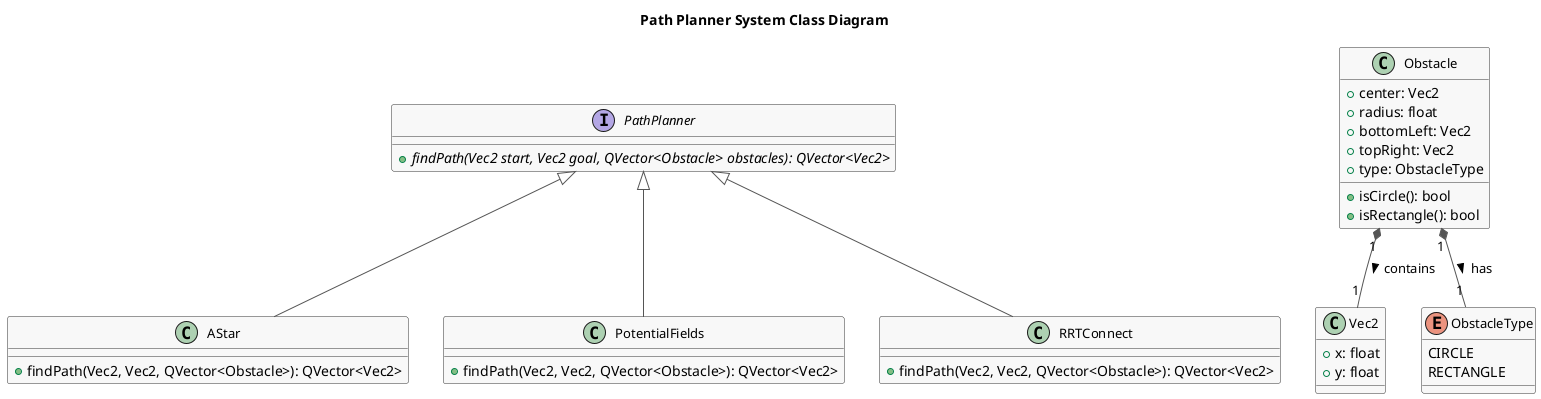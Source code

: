 @startuml pathplanner_classes
title Path Planner System Class Diagram
skinparam class {
    BackgroundColor #F8F8F8
    BorderColor #333
    ArrowColor #555
    FontSize 13
}

interface PathPlanner {
  + {abstract} findPath(Vec2 start, Vec2 goal, QVector<Obstacle> obstacles): QVector<Vec2>
}

class AStar {
  + findPath(Vec2, Vec2, QVector<Obstacle>): QVector<Vec2>
}

class PotentialFields {
  + findPath(Vec2, Vec2, QVector<Obstacle>): QVector<Vec2>
}

class RRTConnect {
  + findPath(Vec2, Vec2, QVector<Obstacle>): QVector<Vec2>
}

' Data Types
class Vec2 {
  + x: float
  + y: float
}

enum ObstacleType {
  CIRCLE
  RECTANGLE
}

class Obstacle {
  + center: Vec2
  + radius: float
  + bottomLeft: Vec2
  + topRight: Vec2
  + type: ObstacleType
  + isCircle(): bool
  + isRectangle(): bool
}

' Relationships
PathPlanner <|-- AStar
PathPlanner <|-- PotentialFields
PathPlanner <|-- RRTConnect

Obstacle "1" *-- "1" Vec2 : contains >
Obstacle "1" *-- "1" ObstacleType : has >

@enduml